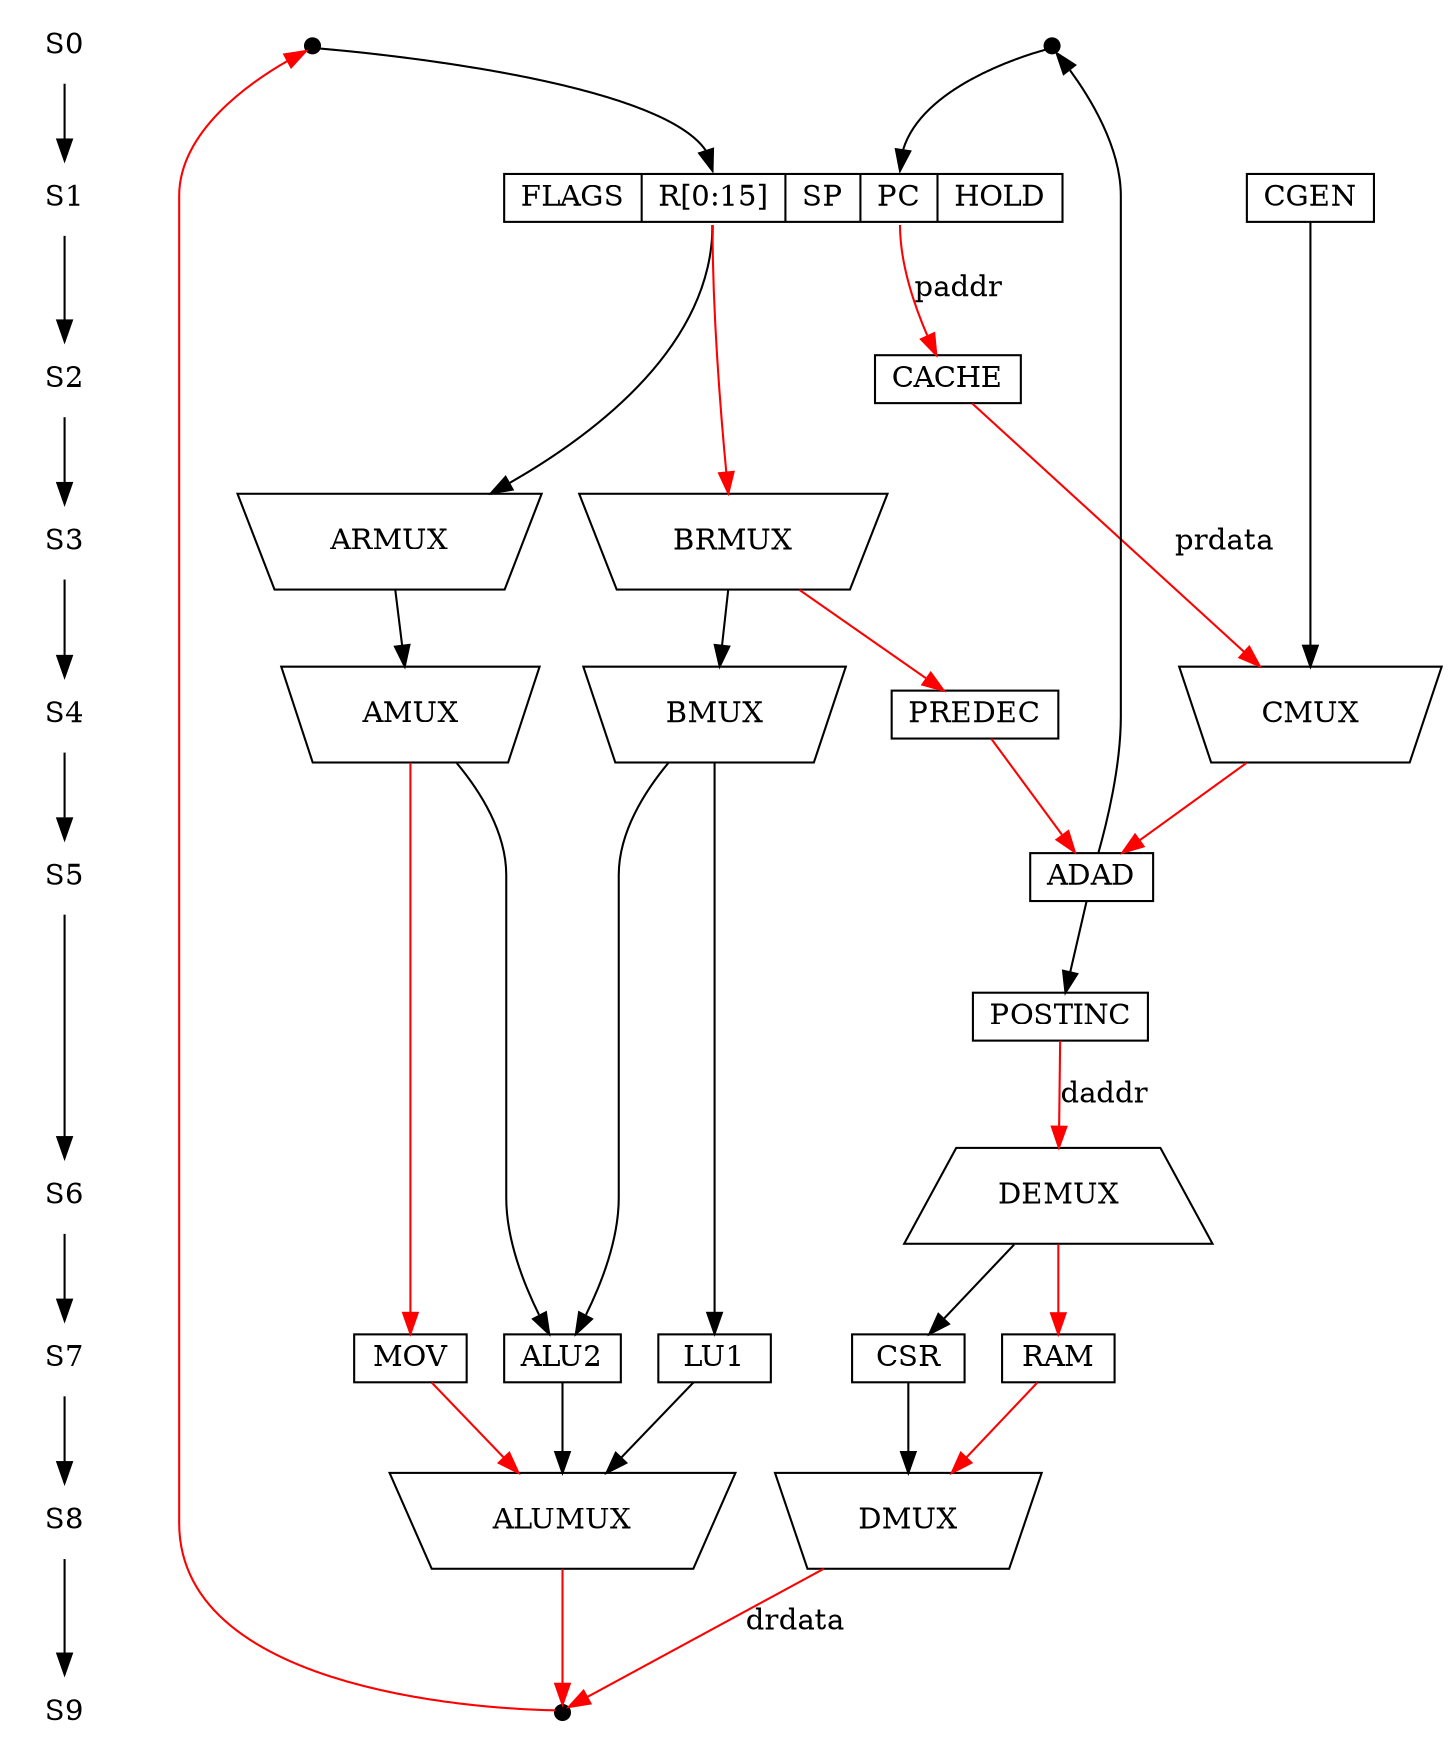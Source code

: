 # Use https://dreampuf.github.io/GraphvizOnline to generate image
digraph G {
node[shape=plaintext]
S0 -> S1 -> S2 -> S3 ->S4 -> S5 -> S6 -> S7 -> S8 -> S9;

node [shape=box]
#compound=true;
node [shape = record,height=.1];
regbank[label = "<flags>FLAGS |<reg>R[0:15]|<regsp>SP|<pc>PC|<hold>HOLD"];
CGEN;

CACHE ;
ARMUX [shape=polygon,sides=4,distortion=.2];
BRMUX [shape=polygon,sides=4,distortion=.2];

AMUX [shape=polygon,sides=4,distortion=.2];
BMUX [shape=polygon,sides=4,distortion=.2];
CMUX [shape=polygon,sides=4,distortion=.2];
LU1;
ALU2 ;
MOV;
ALUMUX  [shape=polygon,sides=4,distortion=.2];
    DEMUX  [shape=polygon,sides=4,distortion=-.3];
    RAM;
    CSR;
    DMUX  [shape=polygon,sides=4,distortion=.2];
    ADAD ;
    BEGIN [shape=point];
    END [shape=point];
BEGINPC [shape=point];

BEGIN -> regbank:reg;
regbank:pc -> CACHE [label="paddr",color=red];
CACHE -> CMUX [label="prdata",color="red"];
CMUX -> ADAD [color="red"];
regbank:reg -> ARMUX [ltail=cluster4];
regbank:reg -> BRMUX [color="red"]; # ltail=cluster4,
CGEN -> CMUX;
ALUMUX ;
LU1  -> ALUMUX;
ALU2 -> ALUMUX ;
MOV  -> ALUMUX [color="red"];
ALUMUX -> END [color="red"];
#END -> HOLD ;
DEMUX -> RAM [color="red"];
DEMUX -> CSR;
RAM -> DMUX [color="red"];
CSR -> DMUX;
ARMUX -> AMUX;
AMUX -> MOV [color="red"]; # ,lhead=cluster6];
BMUX -> LU1 ;  
AMUX -> ALU2 ;  # lhead=cluster6,
BMUX -> ALU2 ;  # lhead=cluster6,
BRMUX -> BMUX;
ADAD -> BEGINPC -> regbank:pc;
#ADAD -> ALUMUX;
#ADAD -> FLAGSMUX -> regbank:flags;

#"RAM*" -> CACHE;
#SPI -> CACHE;
#EEPROM -> SPI;

BRMUX -> PREDEC -> ADAD [color="red"];
ADAD -> POSTINC;
POSTINC -> DEMUX [label="daddr",color="red"];
DMUX -> END [label="drdata",color="red"];
END -> BEGIN [color="red"];

{ rank = same; S0; BEGIN; BEGINPC; }
{ rank = same; S1; regbank; CGEN; }
{ rank = same; S2; CACHE; }
{ rank = same; S3; ARMUX; BRMUX; }
{ rank = same; S4; AMUX; BMUX; CMUX; }
{ rank = same; S5; ADAD }
{ rank = same; S6; DEMUX; }
{ rank = same; S7; RAM; CSR; MOV; ALU2; LU1; }
{ rank = same; S8; DMUX; ALUMUX; }
{ rank = same; S9; END}
#{ rank = same; "dbus address"; ; }
##"dbus address" -> "dbus decode" -> "dbus memory" -> "dbus mux";

}
